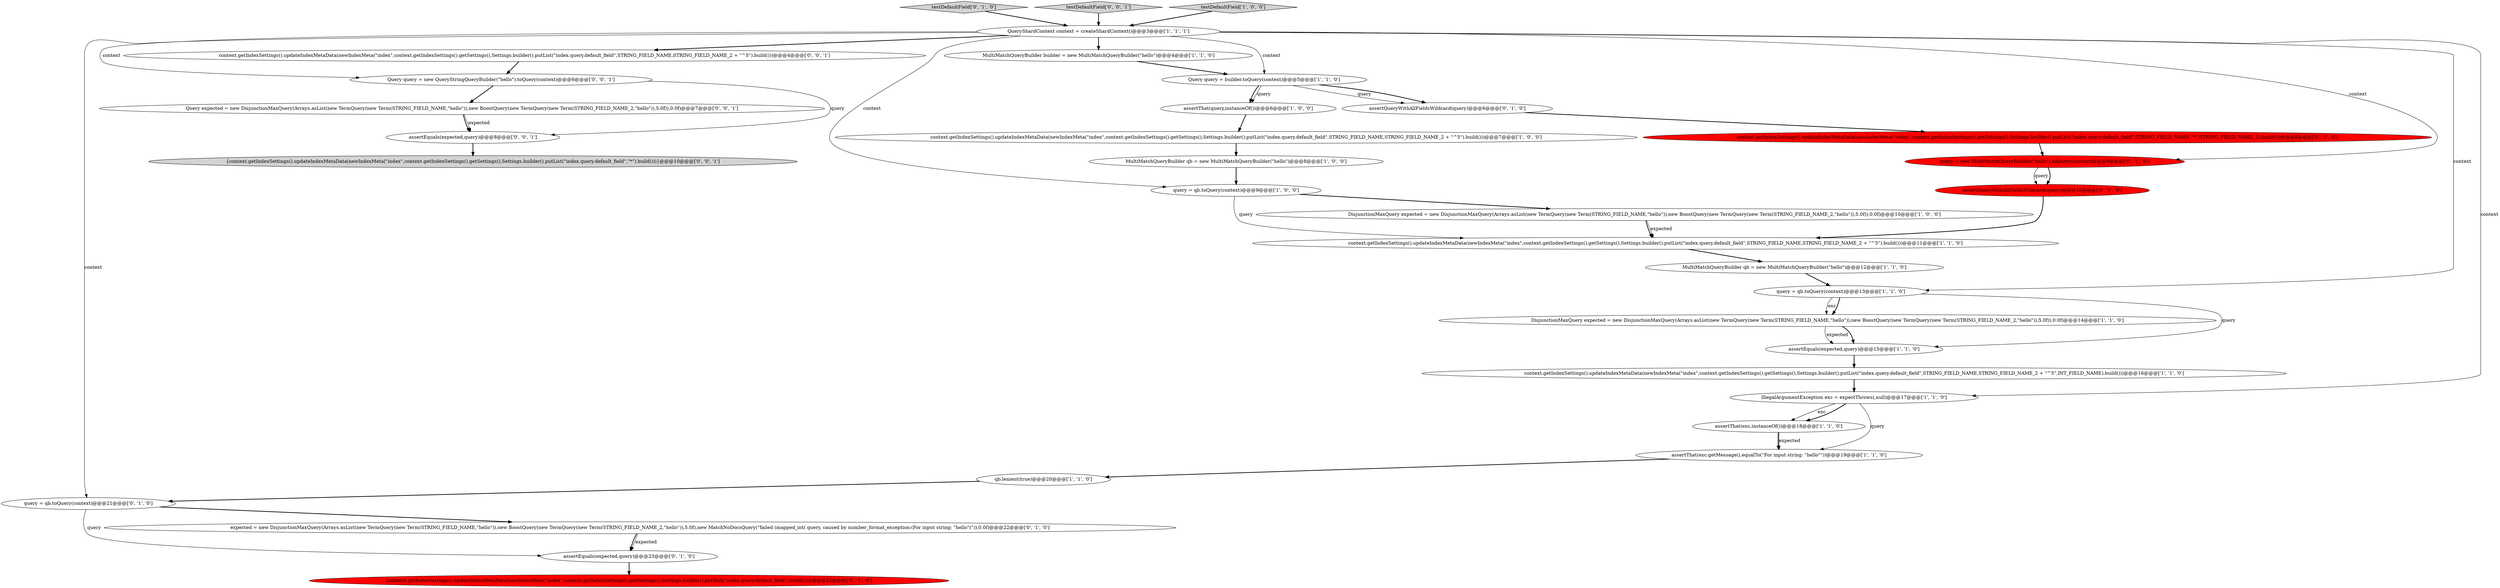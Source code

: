 digraph {
21 [style = filled, label = "query = qb.toQuery(context)@@@21@@@['0', '1', '0']", fillcolor = white, shape = ellipse image = "AAA0AAABBB2BBB"];
26 [style = filled, label = "testDefaultField['0', '1', '0']", fillcolor = lightgray, shape = diamond image = "AAA0AAABBB2BBB"];
2 [style = filled, label = "context.getIndexSettings().updateIndexMetaData(newIndexMeta(\"index\",context.getIndexSettings().getSettings(),Settings.builder().putList(\"index.query.default_field\",STRING_FIELD_NAME,STRING_FIELD_NAME_2 + \"^5\",INT_FIELD_NAME).build()))@@@16@@@['1', '1', '0']", fillcolor = white, shape = ellipse image = "AAA0AAABBB1BBB"];
24 [style = filled, label = "assertQueryWithAllFieldsWildcard(query)@@@6@@@['0', '1', '0']", fillcolor = white, shape = ellipse image = "AAA0AAABBB2BBB"];
15 [style = filled, label = "MultiMatchQueryBuilder qb = new MultiMatchQueryBuilder(\"hello\")@@@8@@@['1', '0', '0']", fillcolor = white, shape = ellipse image = "AAA0AAABBB1BBB"];
33 [style = filled, label = "Query query = new QueryStringQueryBuilder(\"hello\").toQuery(context)@@@6@@@['0', '0', '1']", fillcolor = white, shape = ellipse image = "AAA0AAABBB3BBB"];
20 [style = filled, label = "query = new MultiMatchQueryBuilder(\"hello\").toQuery(context)@@@9@@@['0', '1', '0']", fillcolor = red, shape = ellipse image = "AAA1AAABBB2BBB"];
10 [style = filled, label = "assertEquals(expected,query)@@@15@@@['1', '1', '0']", fillcolor = white, shape = ellipse image = "AAA0AAABBB1BBB"];
12 [style = filled, label = "assertThat(exc,instanceOf())@@@18@@@['1', '1', '0']", fillcolor = white, shape = ellipse image = "AAA0AAABBB1BBB"];
31 [style = filled, label = "context.getIndexSettings().updateIndexMetaData(newIndexMeta(\"index\",context.getIndexSettings().getSettings(),Settings.builder().putList(\"index.query.default_field\",STRING_FIELD_NAME,STRING_FIELD_NAME_2 + \"^5\").build()))@@@4@@@['0', '0', '1']", fillcolor = white, shape = ellipse image = "AAA0AAABBB3BBB"];
0 [style = filled, label = "assertThat(query,instanceOf())@@@6@@@['1', '0', '0']", fillcolor = white, shape = ellipse image = "AAA0AAABBB1BBB"];
25 [style = filled, label = "assertQueryWithAllFieldsWildcard(query)@@@10@@@['0', '1', '0']", fillcolor = red, shape = ellipse image = "AAA1AAABBB2BBB"];
14 [style = filled, label = "MultiMatchQueryBuilder builder = new MultiMatchQueryBuilder(\"hello\")@@@4@@@['1', '1', '0']", fillcolor = white, shape = ellipse image = "AAA0AAABBB1BBB"];
4 [style = filled, label = "context.getIndexSettings().updateIndexMetaData(newIndexMeta(\"index\",context.getIndexSettings().getSettings(),Settings.builder().putList(\"index.query.default_field\",STRING_FIELD_NAME,STRING_FIELD_NAME_2 + \"^5\").build()))@@@11@@@['1', '1', '0']", fillcolor = white, shape = ellipse image = "AAA0AAABBB1BBB"];
32 [style = filled, label = "assertEquals(expected,query)@@@8@@@['0', '0', '1']", fillcolor = white, shape = ellipse image = "AAA0AAABBB3BBB"];
22 [style = filled, label = "assertEquals(expected,query)@@@23@@@['0', '1', '0']", fillcolor = white, shape = ellipse image = "AAA0AAABBB2BBB"];
29 [style = filled, label = "Query expected = new DisjunctionMaxQuery(Arrays.asList(new TermQuery(new Term(STRING_FIELD_NAME,\"hello\")),new BoostQuery(new TermQuery(new Term(STRING_FIELD_NAME_2,\"hello\")),5.0f)),0.0f)@@@7@@@['0', '0', '1']", fillcolor = white, shape = ellipse image = "AAA0AAABBB3BBB"];
13 [style = filled, label = "qb.lenient(true)@@@20@@@['1', '1', '0']", fillcolor = white, shape = ellipse image = "AAA0AAABBB1BBB"];
7 [style = filled, label = "query = qb.toQuery(context)@@@13@@@['1', '1', '0']", fillcolor = white, shape = ellipse image = "AAA0AAABBB1BBB"];
16 [style = filled, label = "assertThat(exc.getMessage(),equalTo(\"For input string: \"hello\"\"))@@@19@@@['1', '1', '0']", fillcolor = white, shape = ellipse image = "AAA0AAABBB1BBB"];
19 [style = filled, label = "expected = new DisjunctionMaxQuery(Arrays.asList(new TermQuery(new Term(STRING_FIELD_NAME,\"hello\")),new BoostQuery(new TermQuery(new Term(STRING_FIELD_NAME_2,\"hello\")),5.0f),new MatchNoDocsQuery(\"failed (mapped_int( query, caused by number_format_exception:(For input string: \"hello\"(\")),0.0f)@@@22@@@['0', '1', '0']", fillcolor = white, shape = ellipse image = "AAA0AAABBB2BBB"];
5 [style = filled, label = "QueryShardContext context = createShardContext()@@@3@@@['1', '1', '1']", fillcolor = white, shape = ellipse image = "AAA0AAABBB1BBB"];
28 [style = filled, label = "testDefaultField['0', '0', '1']", fillcolor = lightgray, shape = diamond image = "AAA0AAABBB3BBB"];
27 [style = filled, label = "{context.getIndexSettings().updateIndexMetaData(newIndexMeta(\"index\",context.getIndexSettings().getSettings(),Settings.builder().putNull(\"index.query.default_field\").build()))}@@@25@@@['0', '1', '0']", fillcolor = red, shape = ellipse image = "AAA1AAABBB2BBB"];
18 [style = filled, label = "testDefaultField['1', '0', '0']", fillcolor = lightgray, shape = diamond image = "AAA0AAABBB1BBB"];
11 [style = filled, label = "MultiMatchQueryBuilder qb = new MultiMatchQueryBuilder(\"hello\")@@@12@@@['1', '1', '0']", fillcolor = white, shape = ellipse image = "AAA0AAABBB1BBB"];
6 [style = filled, label = "IllegalArgumentException exc = expectThrows(,null)@@@17@@@['1', '1', '0']", fillcolor = white, shape = ellipse image = "AAA0AAABBB1BBB"];
1 [style = filled, label = "context.getIndexSettings().updateIndexMetaData(newIndexMeta(\"index\",context.getIndexSettings().getSettings(),Settings.builder().putList(\"index.query.default_field\",STRING_FIELD_NAME,STRING_FIELD_NAME_2 + \"^5\").build()))@@@7@@@['1', '0', '0']", fillcolor = white, shape = ellipse image = "AAA0AAABBB1BBB"];
8 [style = filled, label = "query = qb.toQuery(context)@@@9@@@['1', '0', '0']", fillcolor = white, shape = ellipse image = "AAA0AAABBB1BBB"];
9 [style = filled, label = "DisjunctionMaxQuery expected = new DisjunctionMaxQuery(Arrays.asList(new TermQuery(new Term(STRING_FIELD_NAME,\"hello\")),new BoostQuery(new TermQuery(new Term(STRING_FIELD_NAME_2,\"hello\")),5.0f)),0.0f)@@@14@@@['1', '1', '0']", fillcolor = white, shape = ellipse image = "AAA0AAABBB1BBB"];
23 [style = filled, label = "context.getIndexSettings().updateIndexMetaData(newIndexMeta(\"index\",context.getIndexSettings().getSettings(),Settings.builder().putList(\"index.query.default_field\",STRING_FIELD_NAME,\"*\",STRING_FIELD_NAME_2).build()))@@@8@@@['0', '1', '0']", fillcolor = red, shape = ellipse image = "AAA1AAABBB2BBB"];
3 [style = filled, label = "DisjunctionMaxQuery expected = new DisjunctionMaxQuery(Arrays.asList(new TermQuery(new Term(STRING_FIELD_NAME,\"hello\")),new BoostQuery(new TermQuery(new Term(STRING_FIELD_NAME_2,\"hello\")),5.0f)),0.0f)@@@10@@@['1', '0', '0']", fillcolor = white, shape = ellipse image = "AAA0AAABBB1BBB"];
17 [style = filled, label = "Query query = builder.toQuery(context)@@@5@@@['1', '1', '0']", fillcolor = white, shape = ellipse image = "AAA0AAABBB1BBB"];
30 [style = filled, label = "{context.getIndexSettings().updateIndexMetaData(newIndexMeta(\"index\",context.getIndexSettings().getSettings(),Settings.builder().putList(\"index.query.default_field\",\"*\").build()))}@@@10@@@['0', '0', '1']", fillcolor = lightgray, shape = ellipse image = "AAA0AAABBB3BBB"];
16->13 [style = bold, label=""];
23->20 [style = bold, label=""];
28->5 [style = bold, label=""];
21->19 [style = bold, label=""];
33->32 [style = solid, label="query"];
6->16 [style = solid, label="query"];
2->6 [style = bold, label=""];
26->5 [style = bold, label=""];
7->10 [style = solid, label="query"];
1->15 [style = bold, label=""];
5->17 [style = solid, label="context"];
8->3 [style = bold, label=""];
3->4 [style = solid, label="expected"];
25->4 [style = bold, label=""];
5->20 [style = solid, label="context"];
14->17 [style = bold, label=""];
5->6 [style = solid, label="context"];
12->16 [style = bold, label=""];
7->9 [style = solid, label="exc"];
5->7 [style = solid, label="context"];
5->14 [style = bold, label=""];
9->10 [style = bold, label=""];
32->30 [style = bold, label=""];
20->25 [style = bold, label=""];
3->4 [style = bold, label=""];
33->29 [style = bold, label=""];
5->21 [style = solid, label="context"];
8->4 [style = solid, label="query"];
7->9 [style = bold, label=""];
17->24 [style = bold, label=""];
17->0 [style = solid, label="query"];
17->0 [style = bold, label=""];
5->31 [style = bold, label=""];
22->27 [style = bold, label=""];
12->16 [style = solid, label="expected"];
29->32 [style = solid, label="expected"];
0->1 [style = bold, label=""];
18->5 [style = bold, label=""];
31->33 [style = bold, label=""];
29->32 [style = bold, label=""];
17->24 [style = solid, label="query"];
6->12 [style = solid, label="exc"];
5->33 [style = solid, label="context"];
10->2 [style = bold, label=""];
5->8 [style = solid, label="context"];
19->22 [style = solid, label="expected"];
4->11 [style = bold, label=""];
13->21 [style = bold, label=""];
20->25 [style = solid, label="query"];
19->22 [style = bold, label=""];
15->8 [style = bold, label=""];
11->7 [style = bold, label=""];
9->10 [style = solid, label="expected"];
21->22 [style = solid, label="query"];
24->23 [style = bold, label=""];
6->12 [style = bold, label=""];
}
